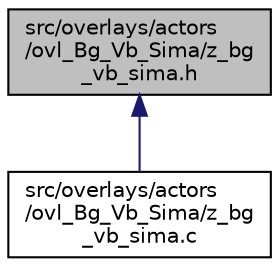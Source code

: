 digraph "src/overlays/actors/ovl_Bg_Vb_Sima/z_bg_vb_sima.h"
{
 // LATEX_PDF_SIZE
  edge [fontname="Helvetica",fontsize="10",labelfontname="Helvetica",labelfontsize="10"];
  node [fontname="Helvetica",fontsize="10",shape=record];
  Node1 [label="src/overlays/actors\l/ovl_Bg_Vb_Sima/z_bg\l_vb_sima.h",height=0.2,width=0.4,color="black", fillcolor="grey75", style="filled", fontcolor="black",tooltip=" "];
  Node1 -> Node2 [dir="back",color="midnightblue",fontsize="10",style="solid",fontname="Helvetica"];
  Node2 [label="src/overlays/actors\l/ovl_Bg_Vb_Sima/z_bg\l_vb_sima.c",height=0.2,width=0.4,color="black", fillcolor="white", style="filled",URL="$d8/d7f/z__bg__vb__sima_8c.html",tooltip=" "];
}
